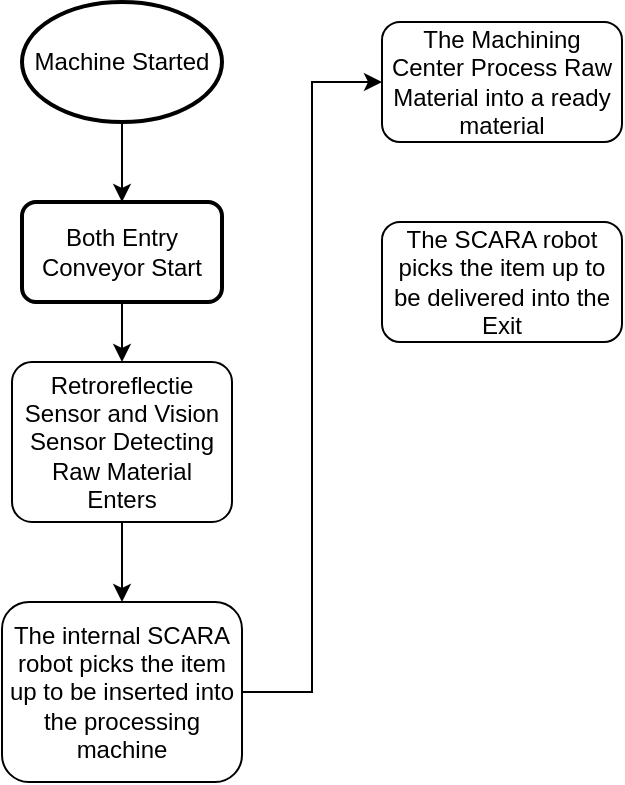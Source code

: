 <mxfile version="21.2.1" type="device">
  <diagram id="C5RBs43oDa-KdzZeNtuy" name="Page-1">
    <mxGraphModel dx="1050" dy="629" grid="1" gridSize="10" guides="1" tooltips="1" connect="1" arrows="1" fold="1" page="1" pageScale="1" pageWidth="827" pageHeight="1169" math="0" shadow="0">
      <root>
        <mxCell id="WIyWlLk6GJQsqaUBKTNV-0" />
        <mxCell id="WIyWlLk6GJQsqaUBKTNV-1" parent="WIyWlLk6GJQsqaUBKTNV-0" />
        <mxCell id="t7YejrAykJ8eL_MnhxdB-8" style="edgeStyle=orthogonalEdgeStyle;rounded=0;orthogonalLoop=1;jettySize=auto;html=1;exitX=0.5;exitY=1;exitDx=0;exitDy=0;entryX=0.5;entryY=0;entryDx=0;entryDy=0;" parent="WIyWlLk6GJQsqaUBKTNV-1" source="t7YejrAykJ8eL_MnhxdB-1" edge="1">
          <mxGeometry relative="1" as="geometry">
            <mxPoint x="110" y="190" as="targetPoint" />
          </mxGeometry>
        </mxCell>
        <mxCell id="t7YejrAykJ8eL_MnhxdB-1" value="Both Entry Conveyor Start" style="rounded=1;whiteSpace=wrap;html=1;absoluteArcSize=1;arcSize=14;strokeWidth=2;" parent="WIyWlLk6GJQsqaUBKTNV-1" vertex="1">
          <mxGeometry x="60" y="110" width="100" height="50" as="geometry" />
        </mxCell>
        <mxCell id="t7YejrAykJ8eL_MnhxdB-2" value="" style="endArrow=classic;html=1;rounded=0;exitX=0.5;exitY=1;exitDx=0;exitDy=0;entryX=0.5;entryY=0;entryDx=0;entryDy=0;exitPerimeter=0;" parent="WIyWlLk6GJQsqaUBKTNV-1" source="t7YejrAykJ8eL_MnhxdB-4" target="t7YejrAykJ8eL_MnhxdB-1" edge="1">
          <mxGeometry width="50" height="50" relative="1" as="geometry">
            <mxPoint x="110" y="90" as="sourcePoint" />
            <mxPoint x="360" y="200" as="targetPoint" />
          </mxGeometry>
        </mxCell>
        <mxCell id="t7YejrAykJ8eL_MnhxdB-4" value="Machine Started" style="strokeWidth=2;html=1;shape=mxgraph.flowchart.start_1;whiteSpace=wrap;" parent="WIyWlLk6GJQsqaUBKTNV-1" vertex="1">
          <mxGeometry x="60" y="10" width="100" height="60" as="geometry" />
        </mxCell>
        <mxCell id="KxQiWkvKKRalKYwUsXda-4" style="edgeStyle=orthogonalEdgeStyle;rounded=0;orthogonalLoop=1;jettySize=auto;html=1;exitX=0.5;exitY=1;exitDx=0;exitDy=0;" edge="1" parent="WIyWlLk6GJQsqaUBKTNV-1" source="KxQiWkvKKRalKYwUsXda-1" target="KxQiWkvKKRalKYwUsXda-3">
          <mxGeometry relative="1" as="geometry" />
        </mxCell>
        <mxCell id="KxQiWkvKKRalKYwUsXda-1" value="Retroreflectie Sensor and Vision Sensor Detecting Raw Material Enters" style="rounded=1;whiteSpace=wrap;html=1;absoluteArcSize=1;" vertex="1" parent="WIyWlLk6GJQsqaUBKTNV-1">
          <mxGeometry x="55" y="190" width="110" height="80" as="geometry" />
        </mxCell>
        <mxCell id="KxQiWkvKKRalKYwUsXda-6" style="edgeStyle=orthogonalEdgeStyle;rounded=0;orthogonalLoop=1;jettySize=auto;html=1;exitX=1;exitY=0.5;exitDx=0;exitDy=0;entryX=0;entryY=0.5;entryDx=0;entryDy=0;" edge="1" parent="WIyWlLk6GJQsqaUBKTNV-1" source="KxQiWkvKKRalKYwUsXda-3" target="KxQiWkvKKRalKYwUsXda-5">
          <mxGeometry relative="1" as="geometry" />
        </mxCell>
        <mxCell id="KxQiWkvKKRalKYwUsXda-3" value="The internal SCARA robot picks the item up to be inserted into the processing machine" style="rounded=1;whiteSpace=wrap;html=1;" vertex="1" parent="WIyWlLk6GJQsqaUBKTNV-1">
          <mxGeometry x="50" y="310" width="120" height="90" as="geometry" />
        </mxCell>
        <mxCell id="KxQiWkvKKRalKYwUsXda-5" value="The Machining Center Process Raw Material into a ready material" style="rounded=1;whiteSpace=wrap;html=1;" vertex="1" parent="WIyWlLk6GJQsqaUBKTNV-1">
          <mxGeometry x="240" y="20" width="120" height="60" as="geometry" />
        </mxCell>
        <mxCell id="KxQiWkvKKRalKYwUsXda-7" value="The SCARA robot picks the item up to be delivered into the Exit" style="rounded=1;whiteSpace=wrap;html=1;" vertex="1" parent="WIyWlLk6GJQsqaUBKTNV-1">
          <mxGeometry x="240" y="120" width="120" height="60" as="geometry" />
        </mxCell>
      </root>
    </mxGraphModel>
  </diagram>
</mxfile>
